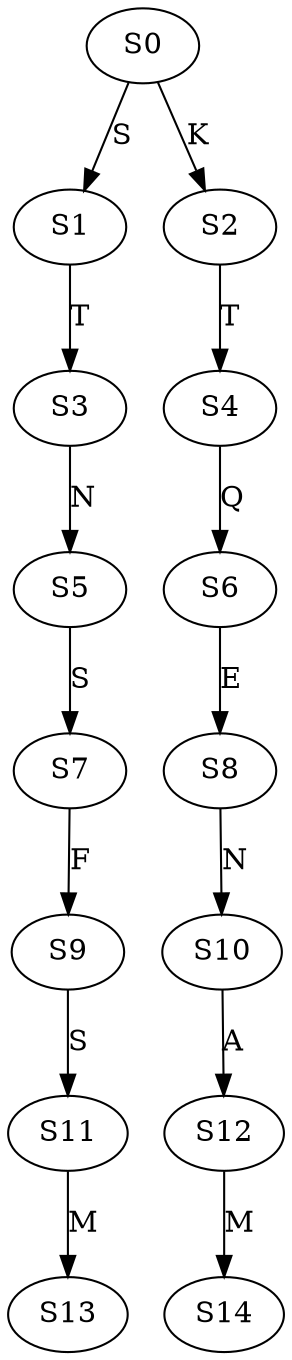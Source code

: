 strict digraph  {
	S0 -> S1 [ label = S ];
	S0 -> S2 [ label = K ];
	S1 -> S3 [ label = T ];
	S2 -> S4 [ label = T ];
	S3 -> S5 [ label = N ];
	S4 -> S6 [ label = Q ];
	S5 -> S7 [ label = S ];
	S6 -> S8 [ label = E ];
	S7 -> S9 [ label = F ];
	S8 -> S10 [ label = N ];
	S9 -> S11 [ label = S ];
	S10 -> S12 [ label = A ];
	S11 -> S13 [ label = M ];
	S12 -> S14 [ label = M ];
}
